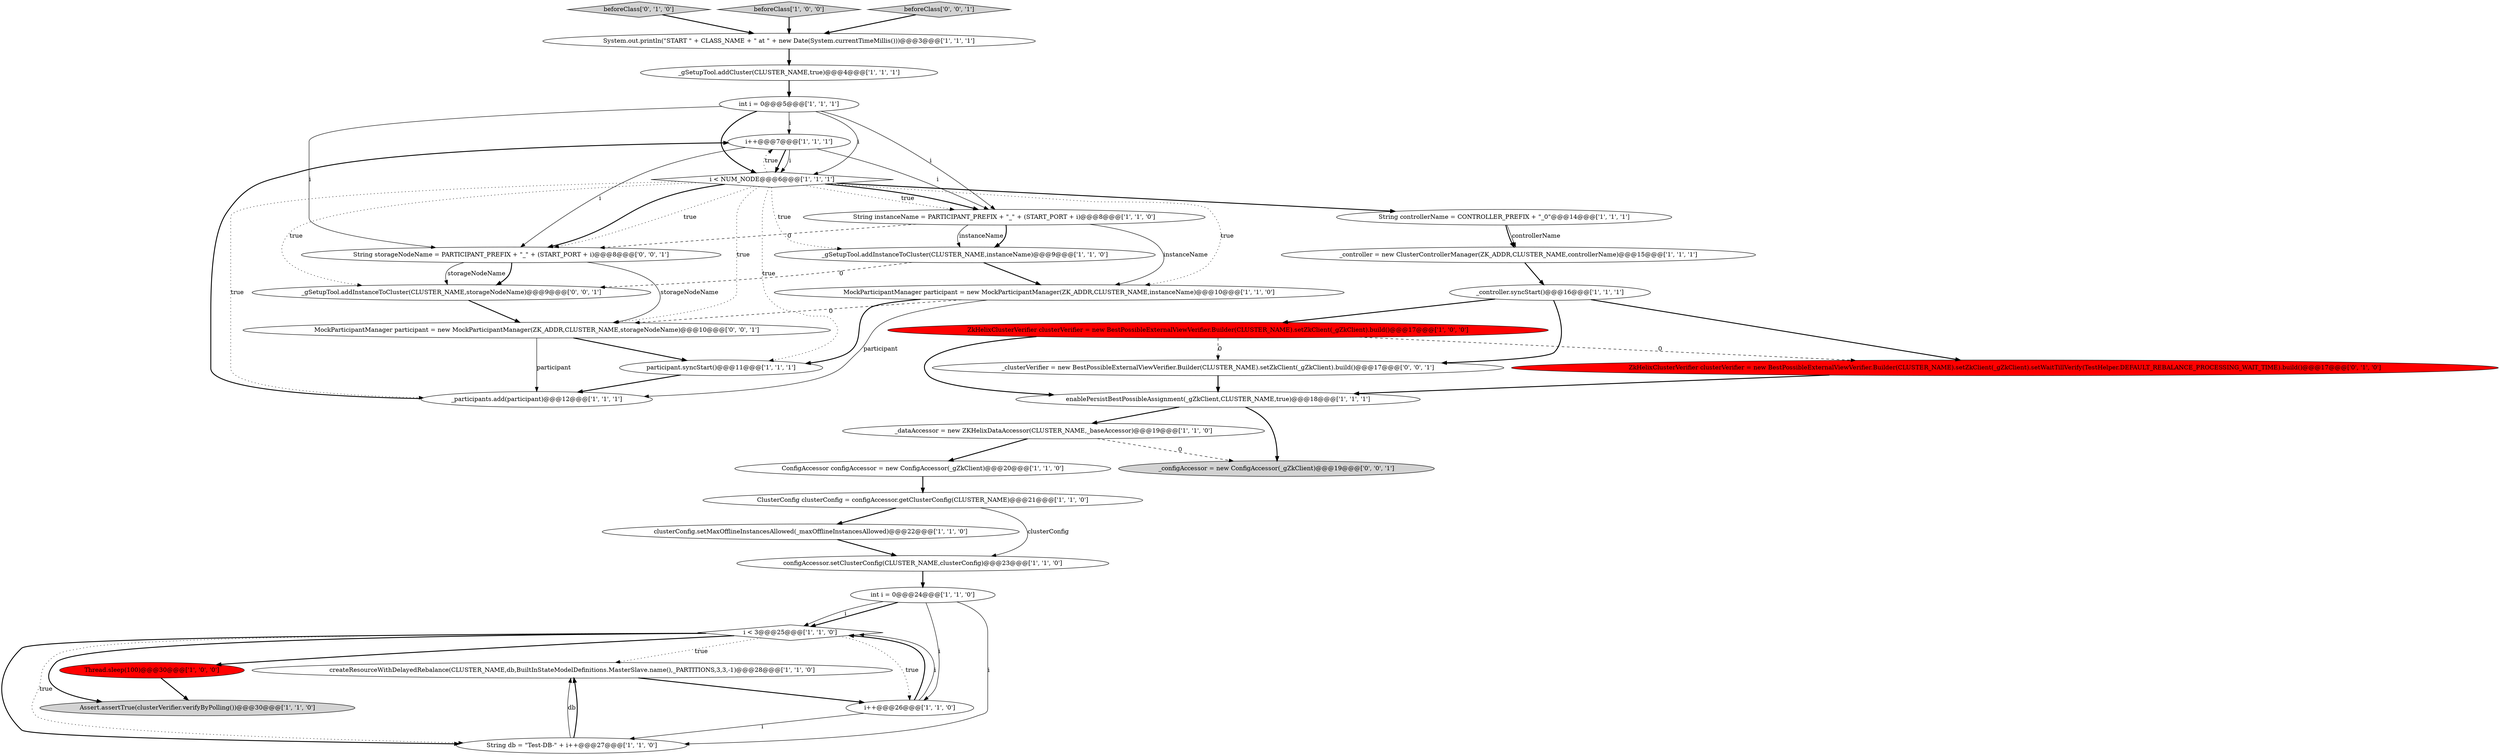 digraph {
26 [style = filled, label = "i++@@@7@@@['1', '1', '1']", fillcolor = white, shape = ellipse image = "AAA0AAABBB1BBB"];
17 [style = filled, label = "MockParticipantManager participant = new MockParticipantManager(ZK_ADDR,CLUSTER_NAME,instanceName)@@@10@@@['1', '1', '0']", fillcolor = white, shape = ellipse image = "AAA0AAABBB1BBB"];
15 [style = filled, label = "_participants.add(participant)@@@12@@@['1', '1', '1']", fillcolor = white, shape = ellipse image = "AAA0AAABBB1BBB"];
19 [style = filled, label = "createResourceWithDelayedRebalance(CLUSTER_NAME,db,BuiltInStateModelDefinitions.MasterSlave.name(),_PARTITIONS,3,3,-1)@@@28@@@['1', '1', '0']", fillcolor = white, shape = ellipse image = "AAA0AAABBB1BBB"];
10 [style = filled, label = "i < NUM_NODE@@@6@@@['1', '1', '1']", fillcolor = white, shape = diamond image = "AAA0AAABBB1BBB"];
12 [style = filled, label = "_dataAccessor = new ZKHelixDataAccessor(CLUSTER_NAME,_baseAccessor)@@@19@@@['1', '1', '0']", fillcolor = white, shape = ellipse image = "AAA0AAABBB1BBB"];
0 [style = filled, label = "i < 3@@@25@@@['1', '1', '0']", fillcolor = white, shape = diamond image = "AAA0AAABBB1BBB"];
32 [style = filled, label = "_gSetupTool.addInstanceToCluster(CLUSTER_NAME,storageNodeName)@@@9@@@['0', '0', '1']", fillcolor = white, shape = ellipse image = "AAA0AAABBB3BBB"];
18 [style = filled, label = "String controllerName = CONTROLLER_PREFIX + \"_0\"@@@14@@@['1', '1', '1']", fillcolor = white, shape = ellipse image = "AAA0AAABBB1BBB"];
24 [style = filled, label = "_gSetupTool.addCluster(CLUSTER_NAME,true)@@@4@@@['1', '1', '1']", fillcolor = white, shape = ellipse image = "AAA0AAABBB1BBB"];
6 [style = filled, label = "i++@@@26@@@['1', '1', '0']", fillcolor = white, shape = ellipse image = "AAA0AAABBB1BBB"];
29 [style = filled, label = "beforeClass['0', '1', '0']", fillcolor = lightgray, shape = diamond image = "AAA0AAABBB2BBB"];
8 [style = filled, label = "beforeClass['1', '0', '0']", fillcolor = lightgray, shape = diamond image = "AAA0AAABBB1BBB"];
5 [style = filled, label = "System.out.println(\"START \" + CLASS_NAME + \" at \" + new Date(System.currentTimeMillis()))@@@3@@@['1', '1', '1']", fillcolor = white, shape = ellipse image = "AAA0AAABBB1BBB"];
20 [style = filled, label = "ZkHelixClusterVerifier clusterVerifier = new BestPossibleExternalViewVerifier.Builder(CLUSTER_NAME).setZkClient(_gZkClient).build()@@@17@@@['1', '0', '0']", fillcolor = red, shape = ellipse image = "AAA1AAABBB1BBB"];
30 [style = filled, label = "beforeClass['0', '0', '1']", fillcolor = lightgray, shape = diamond image = "AAA0AAABBB3BBB"];
35 [style = filled, label = "_configAccessor = new ConfigAccessor(_gZkClient)@@@19@@@['0', '0', '1']", fillcolor = lightgray, shape = ellipse image = "AAA0AAABBB3BBB"];
2 [style = filled, label = "participant.syncStart()@@@11@@@['1', '1', '1']", fillcolor = white, shape = ellipse image = "AAA0AAABBB1BBB"];
23 [style = filled, label = "Assert.assertTrue(clusterVerifier.verifyByPolling())@@@30@@@['1', '1', '0']", fillcolor = lightgray, shape = ellipse image = "AAA0AAABBB1BBB"];
7 [style = filled, label = "configAccessor.setClusterConfig(CLUSTER_NAME,clusterConfig)@@@23@@@['1', '1', '0']", fillcolor = white, shape = ellipse image = "AAA0AAABBB1BBB"];
31 [style = filled, label = "String storageNodeName = PARTICIPANT_PREFIX + \"_\" + (START_PORT + i)@@@8@@@['0', '0', '1']", fillcolor = white, shape = ellipse image = "AAA0AAABBB3BBB"];
13 [style = filled, label = "_gSetupTool.addInstanceToCluster(CLUSTER_NAME,instanceName)@@@9@@@['1', '1', '0']", fillcolor = white, shape = ellipse image = "AAA0AAABBB1BBB"];
21 [style = filled, label = "clusterConfig.setMaxOfflineInstancesAllowed(_maxOfflineInstancesAllowed)@@@22@@@['1', '1', '0']", fillcolor = white, shape = ellipse image = "AAA0AAABBB1BBB"];
1 [style = filled, label = "_controller = new ClusterControllerManager(ZK_ADDR,CLUSTER_NAME,controllerName)@@@15@@@['1', '1', '1']", fillcolor = white, shape = ellipse image = "AAA0AAABBB1BBB"];
22 [style = filled, label = "Thread.sleep(100)@@@30@@@['1', '0', '0']", fillcolor = red, shape = ellipse image = "AAA1AAABBB1BBB"];
33 [style = filled, label = "MockParticipantManager participant = new MockParticipantManager(ZK_ADDR,CLUSTER_NAME,storageNodeName)@@@10@@@['0', '0', '1']", fillcolor = white, shape = ellipse image = "AAA0AAABBB3BBB"];
11 [style = filled, label = "int i = 0@@@5@@@['1', '1', '1']", fillcolor = white, shape = ellipse image = "AAA0AAABBB1BBB"];
14 [style = filled, label = "ConfigAccessor configAccessor = new ConfigAccessor(_gZkClient)@@@20@@@['1', '1', '0']", fillcolor = white, shape = ellipse image = "AAA0AAABBB1BBB"];
27 [style = filled, label = "String db = \"Test-DB-\" + i++@@@27@@@['1', '1', '0']", fillcolor = white, shape = ellipse image = "AAA0AAABBB1BBB"];
3 [style = filled, label = "_controller.syncStart()@@@16@@@['1', '1', '1']", fillcolor = white, shape = ellipse image = "AAA0AAABBB1BBB"];
4 [style = filled, label = "int i = 0@@@24@@@['1', '1', '0']", fillcolor = white, shape = ellipse image = "AAA0AAABBB1BBB"];
9 [style = filled, label = "String instanceName = PARTICIPANT_PREFIX + \"_\" + (START_PORT + i)@@@8@@@['1', '1', '0']", fillcolor = white, shape = ellipse image = "AAA0AAABBB1BBB"];
34 [style = filled, label = "_clusterVerifier = new BestPossibleExternalViewVerifier.Builder(CLUSTER_NAME).setZkClient(_gZkClient).build()@@@17@@@['0', '0', '1']", fillcolor = white, shape = ellipse image = "AAA0AAABBB3BBB"];
25 [style = filled, label = "enablePersistBestPossibleAssignment(_gZkClient,CLUSTER_NAME,true)@@@18@@@['1', '1', '1']", fillcolor = white, shape = ellipse image = "AAA0AAABBB1BBB"];
28 [style = filled, label = "ZkHelixClusterVerifier clusterVerifier = new BestPossibleExternalViewVerifier.Builder(CLUSTER_NAME).setZkClient(_gZkClient).setWaitTillVerify(TestHelper.DEFAULT_REBALANCE_PROCESSING_WAIT_TIME).build()@@@17@@@['0', '1', '0']", fillcolor = red, shape = ellipse image = "AAA1AAABBB2BBB"];
16 [style = filled, label = "ClusterConfig clusterConfig = configAccessor.getClusterConfig(CLUSTER_NAME)@@@21@@@['1', '1', '0']", fillcolor = white, shape = ellipse image = "AAA0AAABBB1BBB"];
14->16 [style = bold, label=""];
11->10 [style = solid, label="i"];
10->18 [style = bold, label=""];
27->19 [style = solid, label="db"];
16->7 [style = solid, label="clusterConfig"];
33->15 [style = solid, label="participant"];
29->5 [style = bold, label=""];
34->25 [style = bold, label=""];
10->31 [style = bold, label=""];
31->33 [style = solid, label="storageNodeName"];
12->35 [style = dashed, label="0"];
26->10 [style = bold, label=""];
0->27 [style = bold, label=""];
10->13 [style = dotted, label="true"];
0->19 [style = dotted, label="true"];
31->32 [style = bold, label=""];
18->1 [style = solid, label="controllerName"];
10->31 [style = dotted, label="true"];
20->28 [style = dashed, label="0"];
20->34 [style = dashed, label="0"];
1->3 [style = bold, label=""];
11->26 [style = solid, label="i"];
11->9 [style = solid, label="i"];
11->31 [style = solid, label="i"];
17->33 [style = dashed, label="0"];
6->0 [style = bold, label=""];
4->27 [style = solid, label="i"];
7->4 [style = bold, label=""];
10->33 [style = dotted, label="true"];
19->6 [style = bold, label=""];
25->35 [style = bold, label=""];
20->25 [style = bold, label=""];
22->23 [style = bold, label=""];
10->9 [style = dotted, label="true"];
0->6 [style = dotted, label="true"];
32->33 [style = bold, label=""];
10->32 [style = dotted, label="true"];
4->0 [style = bold, label=""];
15->26 [style = bold, label=""];
9->17 [style = solid, label="instanceName"];
3->34 [style = bold, label=""];
4->6 [style = solid, label="i"];
6->0 [style = solid, label="i"];
10->17 [style = dotted, label="true"];
10->15 [style = dotted, label="true"];
13->32 [style = dashed, label="0"];
13->17 [style = bold, label=""];
3->28 [style = bold, label=""];
26->9 [style = solid, label="i"];
3->20 [style = bold, label=""];
26->31 [style = solid, label="i"];
0->23 [style = bold, label=""];
6->27 [style = solid, label="i"];
17->2 [style = bold, label=""];
18->1 [style = bold, label=""];
8->5 [style = bold, label=""];
25->12 [style = bold, label=""];
30->5 [style = bold, label=""];
11->10 [style = bold, label=""];
24->11 [style = bold, label=""];
16->21 [style = bold, label=""];
5->24 [style = bold, label=""];
0->22 [style = bold, label=""];
26->10 [style = solid, label="i"];
10->2 [style = dotted, label="true"];
2->15 [style = bold, label=""];
12->14 [style = bold, label=""];
17->15 [style = solid, label="participant"];
31->32 [style = solid, label="storageNodeName"];
28->25 [style = bold, label=""];
21->7 [style = bold, label=""];
4->0 [style = solid, label="i"];
10->26 [style = dotted, label="true"];
10->9 [style = bold, label=""];
27->19 [style = bold, label=""];
0->27 [style = dotted, label="true"];
9->13 [style = solid, label="instanceName"];
9->31 [style = dashed, label="0"];
33->2 [style = bold, label=""];
9->13 [style = bold, label=""];
}
